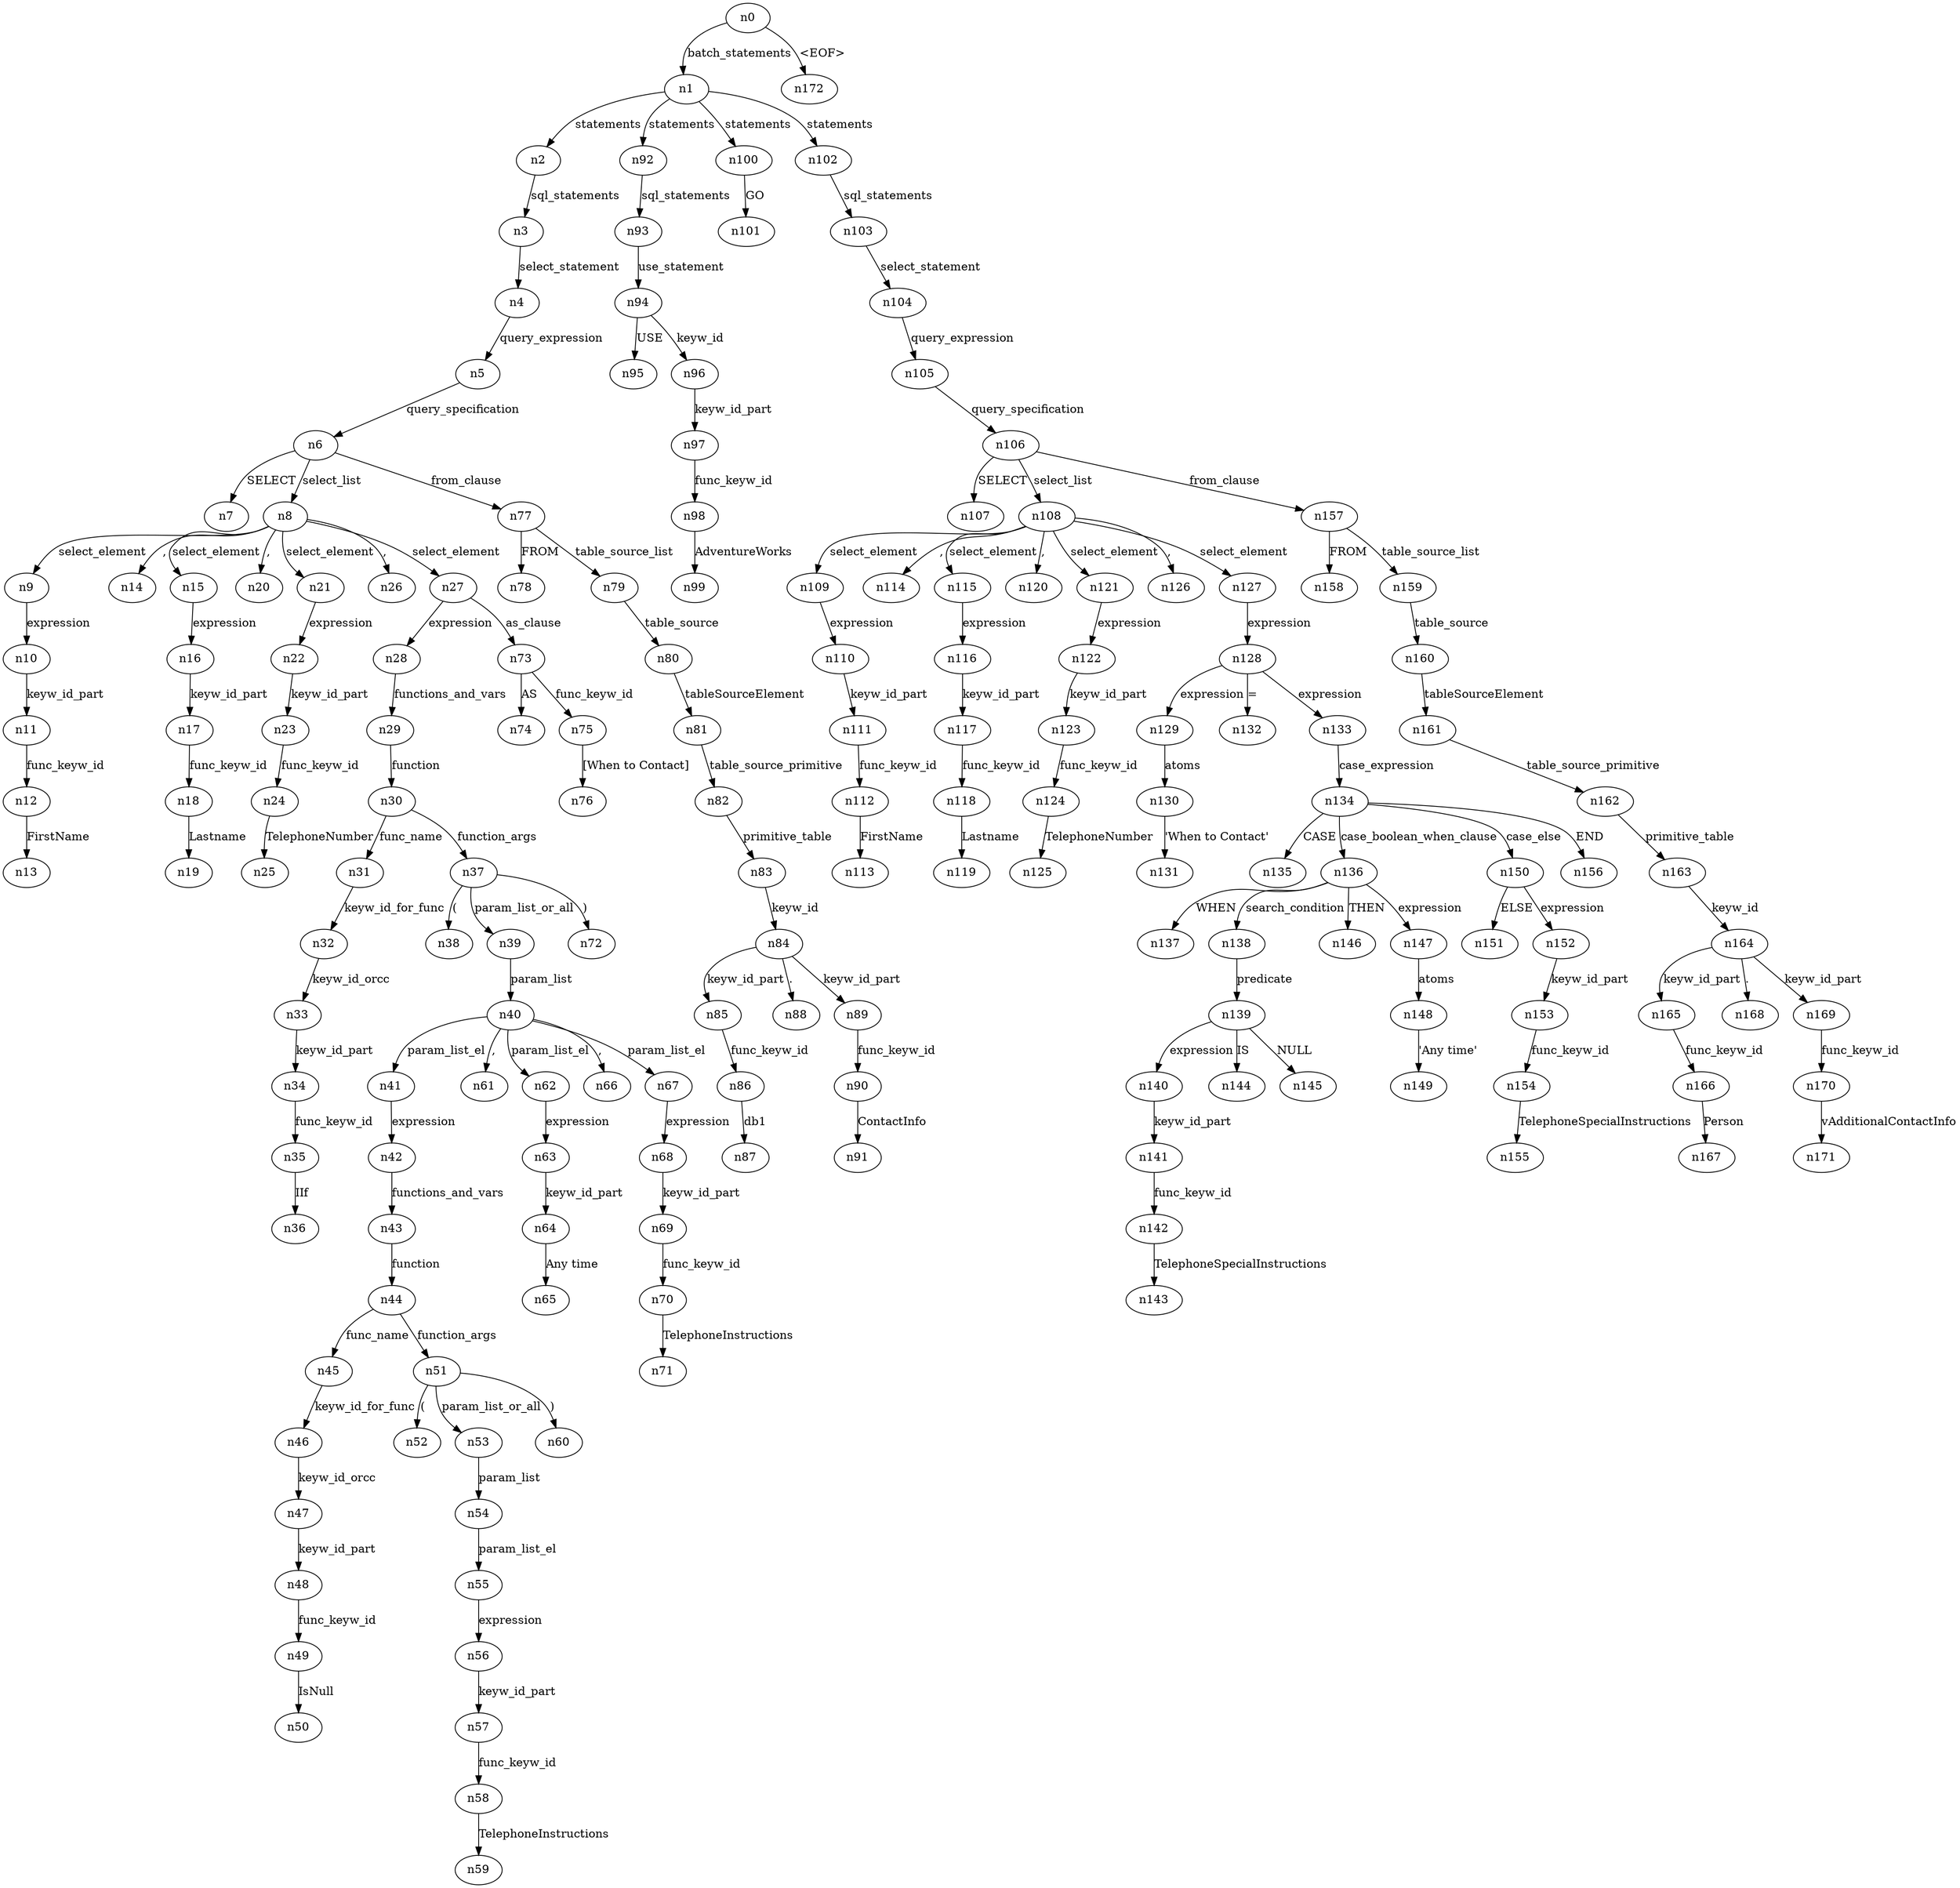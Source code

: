 digraph ParseTree {
  n0 -> n1 [label="batch_statements"];
  n1 -> n2 [label="statements"];
  n2 -> n3 [label="sql_statements"];
  n3 -> n4 [label="select_statement"];
  n4 -> n5 [label="query_expression"];
  n5 -> n6 [label="query_specification"];
  n6 -> n7 [label="SELECT"];
  n6 -> n8 [label="select_list"];
  n8 -> n9 [label="select_element"];
  n9 -> n10 [label="expression"];
  n10 -> n11 [label="keyw_id_part"];
  n11 -> n12 [label="func_keyw_id"];
  n12 -> n13 [label="FirstName"];
  n8 -> n14 [label=","];
  n8 -> n15 [label="select_element"];
  n15 -> n16 [label="expression"];
  n16 -> n17 [label="keyw_id_part"];
  n17 -> n18 [label="func_keyw_id"];
  n18 -> n19 [label="Lastname"];
  n8 -> n20 [label=","];
  n8 -> n21 [label="select_element"];
  n21 -> n22 [label="expression"];
  n22 -> n23 [label="keyw_id_part"];
  n23 -> n24 [label="func_keyw_id"];
  n24 -> n25 [label="TelephoneNumber"];
  n8 -> n26 [label=","];
  n8 -> n27 [label="select_element"];
  n27 -> n28 [label="expression"];
  n28 -> n29 [label="functions_and_vars"];
  n29 -> n30 [label="function"];
  n30 -> n31 [label="func_name"];
  n31 -> n32 [label="keyw_id_for_func"];
  n32 -> n33 [label="keyw_id_orcc"];
  n33 -> n34 [label="keyw_id_part"];
  n34 -> n35 [label="func_keyw_id"];
  n35 -> n36 [label="IIf"];
  n30 -> n37 [label="function_args"];
  n37 -> n38 [label="("];
  n37 -> n39 [label="param_list_or_all"];
  n39 -> n40 [label="param_list"];
  n40 -> n41 [label="param_list_el"];
  n41 -> n42 [label="expression"];
  n42 -> n43 [label="functions_and_vars"];
  n43 -> n44 [label="function"];
  n44 -> n45 [label="func_name"];
  n45 -> n46 [label="keyw_id_for_func"];
  n46 -> n47 [label="keyw_id_orcc"];
  n47 -> n48 [label="keyw_id_part"];
  n48 -> n49 [label="func_keyw_id"];
  n49 -> n50 [label="IsNull"];
  n44 -> n51 [label="function_args"];
  n51 -> n52 [label="("];
  n51 -> n53 [label="param_list_or_all"];
  n53 -> n54 [label="param_list"];
  n54 -> n55 [label="param_list_el"];
  n55 -> n56 [label="expression"];
  n56 -> n57 [label="keyw_id_part"];
  n57 -> n58 [label="func_keyw_id"];
  n58 -> n59 [label="TelephoneInstructions"];
  n51 -> n60 [label=")"];
  n40 -> n61 [label=","];
  n40 -> n62 [label="param_list_el"];
  n62 -> n63 [label="expression"];
  n63 -> n64 [label="keyw_id_part"];
  n64 -> n65 [label="Any time"];
  n40 -> n66 [label=","];
  n40 -> n67 [label="param_list_el"];
  n67 -> n68 [label="expression"];
  n68 -> n69 [label="keyw_id_part"];
  n69 -> n70 [label="func_keyw_id"];
  n70 -> n71 [label="TelephoneInstructions"];
  n37 -> n72 [label=")"];
  n27 -> n73 [label="as_clause"];
  n73 -> n74 [label="AS"];
  n73 -> n75 [label="func_keyw_id"];
  n75 -> n76 [label="[When to Contact]"];
  n6 -> n77 [label="from_clause"];
  n77 -> n78 [label="FROM"];
  n77 -> n79 [label="table_source_list"];
  n79 -> n80 [label="table_source"];
  n80 -> n81 [label="tableSourceElement"];
  n81 -> n82 [label="table_source_primitive"];
  n82 -> n83 [label="primitive_table"];
  n83 -> n84 [label="keyw_id"];
  n84 -> n85 [label="keyw_id_part"];
  n85 -> n86 [label="func_keyw_id"];
  n86 -> n87 [label="db1"];
  n84 -> n88 [label="."];
  n84 -> n89 [label="keyw_id_part"];
  n89 -> n90 [label="func_keyw_id"];
  n90 -> n91 [label="ContactInfo"];
  n1 -> n92 [label="statements"];
  n92 -> n93 [label="sql_statements"];
  n93 -> n94 [label="use_statement"];
  n94 -> n95 [label="USE"];
  n94 -> n96 [label="keyw_id"];
  n96 -> n97 [label="keyw_id_part"];
  n97 -> n98 [label="func_keyw_id"];
  n98 -> n99 [label="AdventureWorks"];
  n1 -> n100 [label="statements"];
  n100 -> n101 [label="GO"];
  n1 -> n102 [label="statements"];
  n102 -> n103 [label="sql_statements"];
  n103 -> n104 [label="select_statement"];
  n104 -> n105 [label="query_expression"];
  n105 -> n106 [label="query_specification"];
  n106 -> n107 [label="SELECT"];
  n106 -> n108 [label="select_list"];
  n108 -> n109 [label="select_element"];
  n109 -> n110 [label="expression"];
  n110 -> n111 [label="keyw_id_part"];
  n111 -> n112 [label="func_keyw_id"];
  n112 -> n113 [label="FirstName"];
  n108 -> n114 [label=","];
  n108 -> n115 [label="select_element"];
  n115 -> n116 [label="expression"];
  n116 -> n117 [label="keyw_id_part"];
  n117 -> n118 [label="func_keyw_id"];
  n118 -> n119 [label="Lastname"];
  n108 -> n120 [label=","];
  n108 -> n121 [label="select_element"];
  n121 -> n122 [label="expression"];
  n122 -> n123 [label="keyw_id_part"];
  n123 -> n124 [label="func_keyw_id"];
  n124 -> n125 [label="TelephoneNumber"];
  n108 -> n126 [label=","];
  n108 -> n127 [label="select_element"];
  n127 -> n128 [label="expression"];
  n128 -> n129 [label="expression"];
  n129 -> n130 [label="atoms"];
  n130 -> n131 [label="'When to Contact'"];
  n128 -> n132 [label="="];
  n128 -> n133 [label="expression"];
  n133 -> n134 [label="case_expression"];
  n134 -> n135 [label="CASE"];
  n134 -> n136 [label="case_boolean_when_clause"];
  n136 -> n137 [label="WHEN"];
  n136 -> n138 [label="search_condition"];
  n138 -> n139 [label="predicate"];
  n139 -> n140 [label="expression"];
  n140 -> n141 [label="keyw_id_part"];
  n141 -> n142 [label="func_keyw_id"];
  n142 -> n143 [label="TelephoneSpecialInstructions"];
  n139 -> n144 [label="IS"];
  n139 -> n145 [label="NULL"];
  n136 -> n146 [label="THEN"];
  n136 -> n147 [label="expression"];
  n147 -> n148 [label="atoms"];
  n148 -> n149 [label="'Any time'"];
  n134 -> n150 [label="case_else"];
  n150 -> n151 [label="ELSE"];
  n150 -> n152 [label="expression"];
  n152 -> n153 [label="keyw_id_part"];
  n153 -> n154 [label="func_keyw_id"];
  n154 -> n155 [label="TelephoneSpecialInstructions"];
  n134 -> n156 [label="END"];
  n106 -> n157 [label="from_clause"];
  n157 -> n158 [label="FROM"];
  n157 -> n159 [label="table_source_list"];
  n159 -> n160 [label="table_source"];
  n160 -> n161 [label="tableSourceElement"];
  n161 -> n162 [label="table_source_primitive"];
  n162 -> n163 [label="primitive_table"];
  n163 -> n164 [label="keyw_id"];
  n164 -> n165 [label="keyw_id_part"];
  n165 -> n166 [label="func_keyw_id"];
  n166 -> n167 [label="Person"];
  n164 -> n168 [label="."];
  n164 -> n169 [label="keyw_id_part"];
  n169 -> n170 [label="func_keyw_id"];
  n170 -> n171 [label="vAdditionalContactInfo"];
  n0 -> n172 [label="<EOF>"];
}